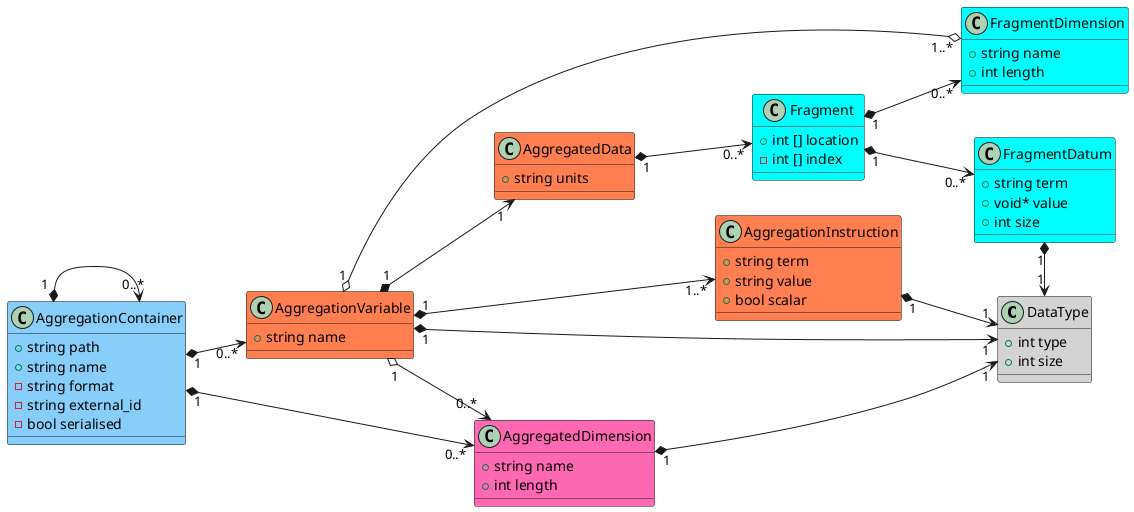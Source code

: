 @startuml cfa_class_diagram
left to right direction
class DataType #lightgrey {
    +int type
    +int size
}

class FragmentDimension #cyan {
    +string name
    +int length
}

class Fragment #cyan {
    +int [] location
    -int [] index
}

class FragmentDatum #cyan {
    +string term
    +void* value
    +int size
}

class AggregationInstruction #coral {
    +string term
    +string value
    +bool scalar
}

class AggregatedData #coral {
    +string units
}

class AggregatedDimension #hotpink {
    +string name
    +int length
}

class AggregationVariable #coral{
    +string name
}

class AggregationContainer #lightskyblue {
    +string path
    +string name
    -string format
    -string external_id
    -bool serialised
}

AggregationVariable "1" o--> "0..*" AggregatedDimension
AggregationVariable "1" *--> "1" AggregatedData
AggregatedData "1" *--> "0..*" Fragment
Fragment "1" *--> "0..*" FragmentDimension
Fragment "1" *--> "0..*" FragmentDatum
AggregationVariable "1" o--o "1..*" FragmentDimension
AggregatedDimension "1" *-> "1" DataType
AggregationVariable "1" *--> "1..*" AggregationInstruction
AggregationVariable "1" *-> "1" DataType
AggregationInstruction "1" *-> "1" DataType
FragmentDatum "1" *-> "1" DataType
AggregationContainer "1" *--> "0..*" AggregationVariable
AggregationContainer "1" *--> "0..*" AggregatedDimension
AggregationContainer "1" *--> "0..*" AggregationContainer
@enduml

